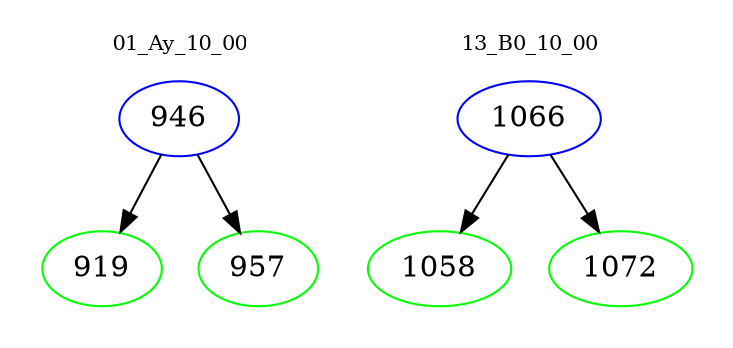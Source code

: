 digraph{
subgraph cluster_0 {
color = white
label = "01_Ay_10_00";
fontsize=10;
T0_946 [label="946", color="blue"]
T0_946 -> T0_919 [color="black"]
T0_919 [label="919", color="green"]
T0_946 -> T0_957 [color="black"]
T0_957 [label="957", color="green"]
}
subgraph cluster_1 {
color = white
label = "13_B0_10_00";
fontsize=10;
T1_1066 [label="1066", color="blue"]
T1_1066 -> T1_1058 [color="black"]
T1_1058 [label="1058", color="green"]
T1_1066 -> T1_1072 [color="black"]
T1_1072 [label="1072", color="green"]
}
}
